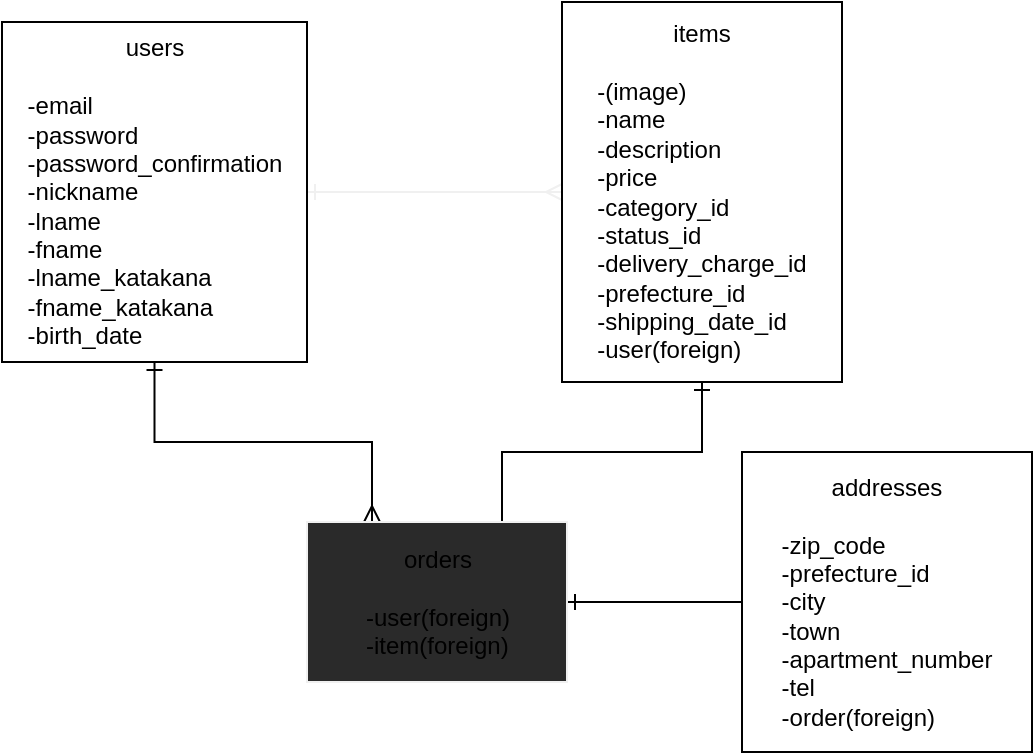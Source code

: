 <mxfile version="13.6.5">
    <diagram id="9CFl56YzesLFMRXxJCY5" name="Page-1">
        <mxGraphModel dx="630" dy="635" grid="1" gridSize="10" guides="1" tooltips="1" connect="1" arrows="1" fold="1" page="1" pageScale="1" pageWidth="850" pageHeight="1100" math="0" shadow="0">
            <root>
                <mxCell id="0"/>
                <mxCell id="1" parent="0"/>
                <mxCell id="12" style="edgeStyle=none;rounded=1;sketch=0;orthogonalLoop=1;jettySize=auto;html=1;startArrow=ERone;startFill=0;endArrow=ERmany;endFill=0;strokeColor=#f0f0f0;" parent="1" source="2" target="9" edge="1">
                    <mxGeometry relative="1" as="geometry"/>
                </mxCell>
                <mxCell id="29" style="edgeStyle=orthogonalEdgeStyle;rounded=0;orthogonalLoop=1;jettySize=auto;html=1;startArrow=ERone;startFill=0;endArrow=ERmany;endFill=0;entryX=0.25;entryY=0;entryDx=0;entryDy=0;" edge="1" parent="1" source="2" target="13">
                    <mxGeometry relative="1" as="geometry"/>
                </mxCell>
                <mxCell id="2" value="users&lt;br&gt;&lt;br&gt;&lt;div style=&quot;text-align: left&quot;&gt;&lt;span&gt;-email&lt;/span&gt;&lt;/div&gt;&lt;div style=&quot;text-align: left&quot;&gt;&lt;span&gt;-password&lt;/span&gt;&lt;/div&gt;&lt;div style=&quot;text-align: left&quot;&gt;&lt;span&gt;-password_confirmation&lt;/span&gt;&lt;/div&gt;&lt;div style=&quot;text-align: left&quot;&gt;&lt;span&gt;-nickname&lt;/span&gt;&lt;/div&gt;&lt;div style=&quot;text-align: left&quot;&gt;&lt;span&gt;-lname&lt;/span&gt;&lt;/div&gt;&lt;div style=&quot;text-align: left&quot;&gt;&lt;span&gt;-fname&lt;/span&gt;&lt;/div&gt;&lt;div style=&quot;text-align: left&quot;&gt;&lt;span&gt;-lname_katakana&lt;/span&gt;&lt;/div&gt;&lt;div style=&quot;text-align: left&quot;&gt;&lt;span&gt;-fname_katakana&lt;/span&gt;&lt;/div&gt;&lt;div style=&quot;text-align: left&quot;&gt;&lt;span&gt;-birth_date&lt;/span&gt;&lt;/div&gt;" style="whiteSpace=wrap;html=1;rounded=0;sketch=0;" parent="1" vertex="1">
                    <mxGeometry x="160" y="90" width="152.5" height="170" as="geometry"/>
                </mxCell>
                <mxCell id="5" value="addresses&lt;br&gt;&lt;br&gt;&lt;div style=&quot;text-align: left&quot;&gt;&lt;span&gt;-zip_code&lt;/span&gt;&lt;/div&gt;&lt;div style=&quot;text-align: left&quot;&gt;&lt;span&gt;-prefecture_id&lt;/span&gt;&lt;/div&gt;&lt;div style=&quot;text-align: left&quot;&gt;&lt;span&gt;-city&lt;/span&gt;&lt;/div&gt;&lt;div style=&quot;text-align: left&quot;&gt;&lt;span&gt;-town&lt;/span&gt;&lt;/div&gt;&lt;div style=&quot;text-align: left&quot;&gt;&lt;span&gt;-apartment_number&lt;/span&gt;&lt;/div&gt;&lt;div style=&quot;text-align: left&quot;&gt;&lt;span&gt;-tel&lt;/span&gt;&lt;/div&gt;&lt;div style=&quot;text-align: left&quot;&gt;&lt;span&gt;-order(foreign)&lt;/span&gt;&lt;/div&gt;" style="whiteSpace=wrap;html=1;rounded=0;sketch=0;" parent="1" vertex="1">
                    <mxGeometry x="530" y="305" width="145" height="150" as="geometry"/>
                </mxCell>
                <mxCell id="31" style="edgeStyle=orthogonalEdgeStyle;rounded=0;orthogonalLoop=1;jettySize=auto;html=1;entryX=0.75;entryY=0.125;entryDx=0;entryDy=0;entryPerimeter=0;startArrow=ERone;startFill=0;endArrow=ERmany;endFill=0;" edge="1" parent="1" source="9" target="13">
                    <mxGeometry relative="1" as="geometry"/>
                </mxCell>
                <mxCell id="9" value="items&lt;br&gt;&lt;br&gt;&lt;div style=&quot;text-align: left&quot;&gt;&lt;div&gt;-(image)&lt;/div&gt;&lt;div&gt;-name&lt;/div&gt;&lt;div&gt;-description&lt;/div&gt;&lt;div&gt;-price&lt;/div&gt;&lt;/div&gt;&lt;div style=&quot;text-align: left&quot;&gt;&lt;span&gt;-category_id&lt;/span&gt;&lt;/div&gt;&lt;div style=&quot;text-align: left&quot;&gt;&lt;span&gt;-status_id&lt;/span&gt;&lt;/div&gt;&lt;div style=&quot;text-align: left&quot;&gt;&lt;span&gt;-delivery_charge_id&lt;/span&gt;&lt;/div&gt;&lt;div style=&quot;text-align: left&quot;&gt;&lt;span&gt;-prefecture_id&lt;/span&gt;&lt;/div&gt;&lt;div style=&quot;text-align: left&quot;&gt;&lt;span&gt;-shipping_date_id&lt;/span&gt;&lt;/div&gt;&lt;div style=&quot;text-align: left&quot;&gt;&lt;span&gt;-user(foreign)&lt;/span&gt;&lt;/div&gt;" style="whiteSpace=wrap;html=1;rounded=0;sketch=0;" parent="1" vertex="1">
                    <mxGeometry x="440" y="80" width="140" height="190" as="geometry"/>
                </mxCell>
                <mxCell id="28" style="edgeStyle=orthogonalEdgeStyle;rounded=0;orthogonalLoop=1;jettySize=auto;html=1;entryX=0;entryY=0.5;entryDx=0;entryDy=0;startArrow=ERone;startFill=0;endArrow=none;endFill=0;" edge="1" parent="1" source="13" target="5">
                    <mxGeometry relative="1" as="geometry"/>
                </mxCell>
                <mxCell id="13" value="orders&lt;br&gt;&lt;br&gt;-user(foreign)&lt;br&gt;&lt;div style=&quot;text-align: left&quot;&gt;&lt;span&gt;-item(foreign)&lt;/span&gt;&lt;/div&gt;" style="whiteSpace=wrap;html=1;rounded=0;sketch=0;strokeColor=#f0f0f0;fillColor=#2a2a2a;" parent="1" vertex="1">
                    <mxGeometry x="312.5" y="340" width="130" height="80" as="geometry"/>
                </mxCell>
            </root>
        </mxGraphModel>
    </diagram>
</mxfile>